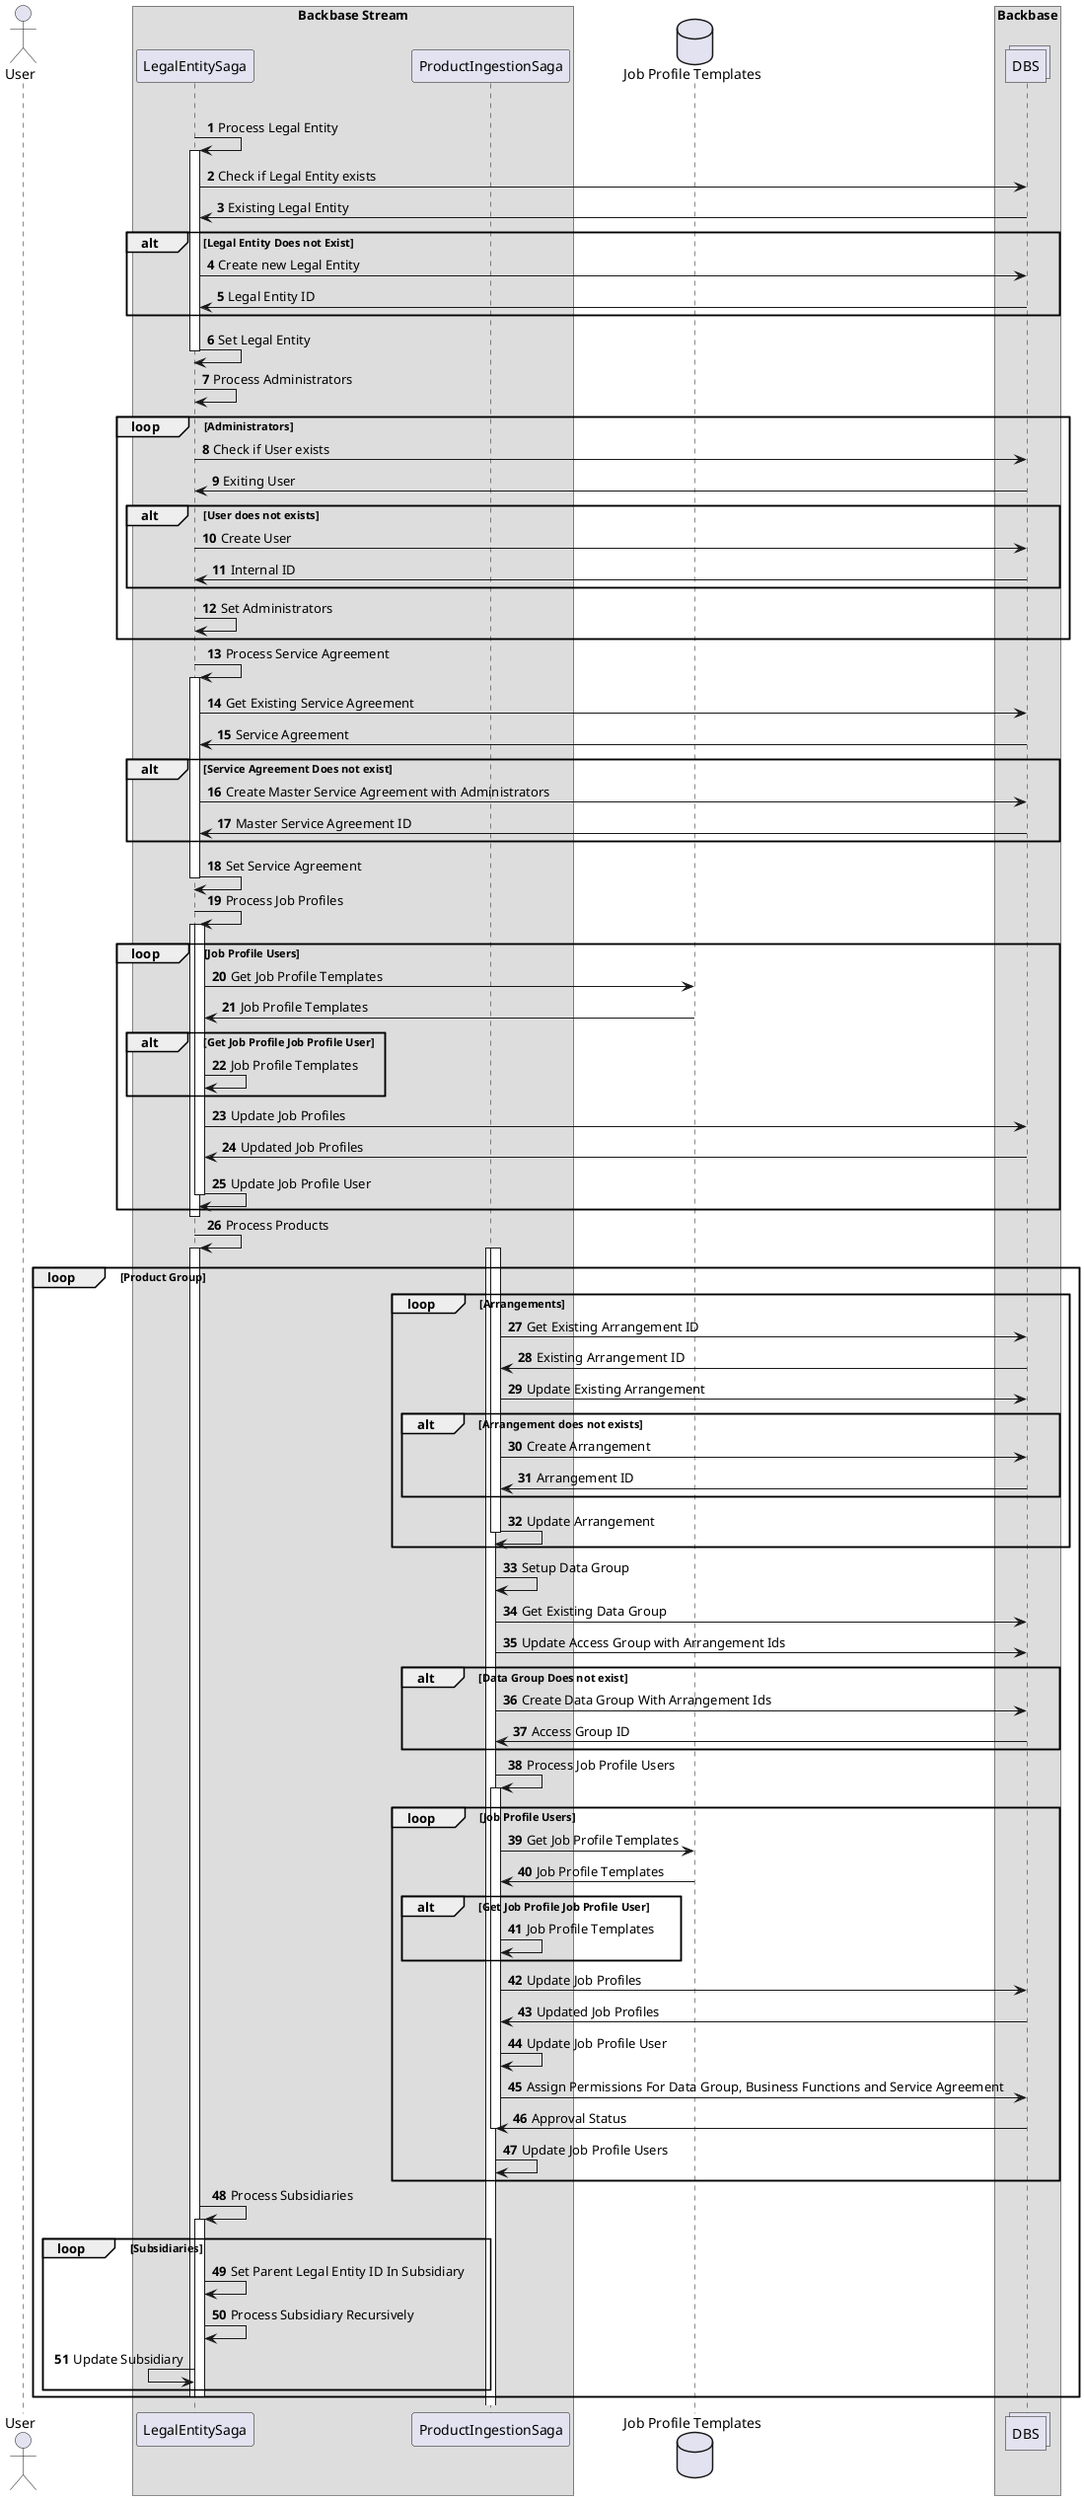 @startuml
autonumber

actor User
box Backbase Stream
  participant "LegalEntitySaga" as SAGA
  participant "ProductIngestionSaga" as PIS
end box
database "Job Profile Templates" as JBT
box Backbase
  collections DBS
end box

loop Legal Entity

    SAGA -> SAGA: Process Legal Entity
    activate SAGA
      SAGA -> DBS: Check if Legal Entity exists
      DBS -> SAGA: Existing Legal Entity
      alt Legal Entity Does not Exist
        SAGA -> DBS: Create new Legal Entity
        DBS -> SAGA: Legal Entity ID
      end alt
      SAGA -> SAGA: Set Legal Entity
    deactivate SAGA

    SAGA -> SAGA: Process Administrators
    loop Administrators
      SAGA -> DBS: Check if User exists
      DBS -> SAGA: Exiting User
      alt User does not exists
        SAGA -> DBS: Create User
        DBS -> SAGA: Internal ID
      end alt
      SAGA -> SAGA: Set Administrators
    end loop
    deactivate SAGA

    SAGA -> SAGA: Process Service Agreement
    activate SAGA
      SAGA -> DBS: Get Existing Service Agreement 
      DBS -> SAGA: Service Agreement
      alt Service Agreement Does not exist
        SAGA -> DBS: Create Master Service Agreement with Administrators
        DBS -> SAGA: Master Service Agreement ID
      end alt
      SAGA -> SAGA: Set Service Agreement
    deactivate SAGA

    SAGA -> SAGA: Process Job Profiles
    activate SAGA
    loop Job Profile Users
      activate SAGA
        SAGA -> JBT: Get Job Profile Templates
        JBT -> SAGA: Job Profile Templates
        alt Get Job Profile Job Profile User
          SAGA -> SAGA: Job Profile Templates
        end alt
        SAGA -> DBS: Update Job Profiles
        DBS -> SAGA: Updated Job Profiles
        SAGA -> SAGA: Update Job Profile User
      deactivate SAGA
     end loop
    deactivate SAGA

    SAGA -> SAGA: Process Products
    activate SAGA
      loop Product Group
        activate PIS
        loop Arrangements
          activate PIS
            PIS -> DBS: Get Existing Arrangement ID
            DBS -> PIS: Existing Arrangement ID
            PIS -> DBS: Update Existing Arrangement
            alt Arrangement does not exists
              PIS -> DBS: Create Arrangement
              DBS -> PIS: Arrangement ID
            end alt
            PIS -> PIS: Update Arrangement
          deactivate PIS
        end loop
        PIS -> PIS: Setup Data Group
        PIS -> DBS: Get Existing Data Group
        PIS -> DBS: Update Access Group with Arrangement Ids
        alt Data Group Does not exist
          PIS -> DBS: Create Data Group With Arrangement Ids
          DBS -> PIS: Access Group ID
        end alt
        PIS -> PIS: Process Job Profile Users
        loop Job Profile Users
          activate PIS
            PIS -> JBT: Get Job Profile Templates
            JBT -> PIS: Job Profile Templates
            alt Get Job Profile Job Profile User
              PIS -> PIS: Job Profile Templates
            end alt
            PIS -> DBS: Update Job Profiles
            DBS -> PIS: Updated Job Profiles
            PIS -> PIS: Update Job Profile User
            PIS -> DBS: Assign Permissions For Data Group, Business Functions and Service Agreement
            DBS -> PIS: Approval Status
          deactivate PIS
          PIS -> PIS: Update Job Profile Users
         end loop

    SAGA -> SAGA: Process Subsidiaries
    activate SAGA
      loop Subsidiaries
        SAGA -> SAGA: Set Parent Legal Entity ID In Subsidiary
        SAGA -> SAGA: Process Subsidiary Recursively
        SAGA <- SAGA: Update Subsidiary
      end loop
    deactivate SAGA
end loop

@enduml